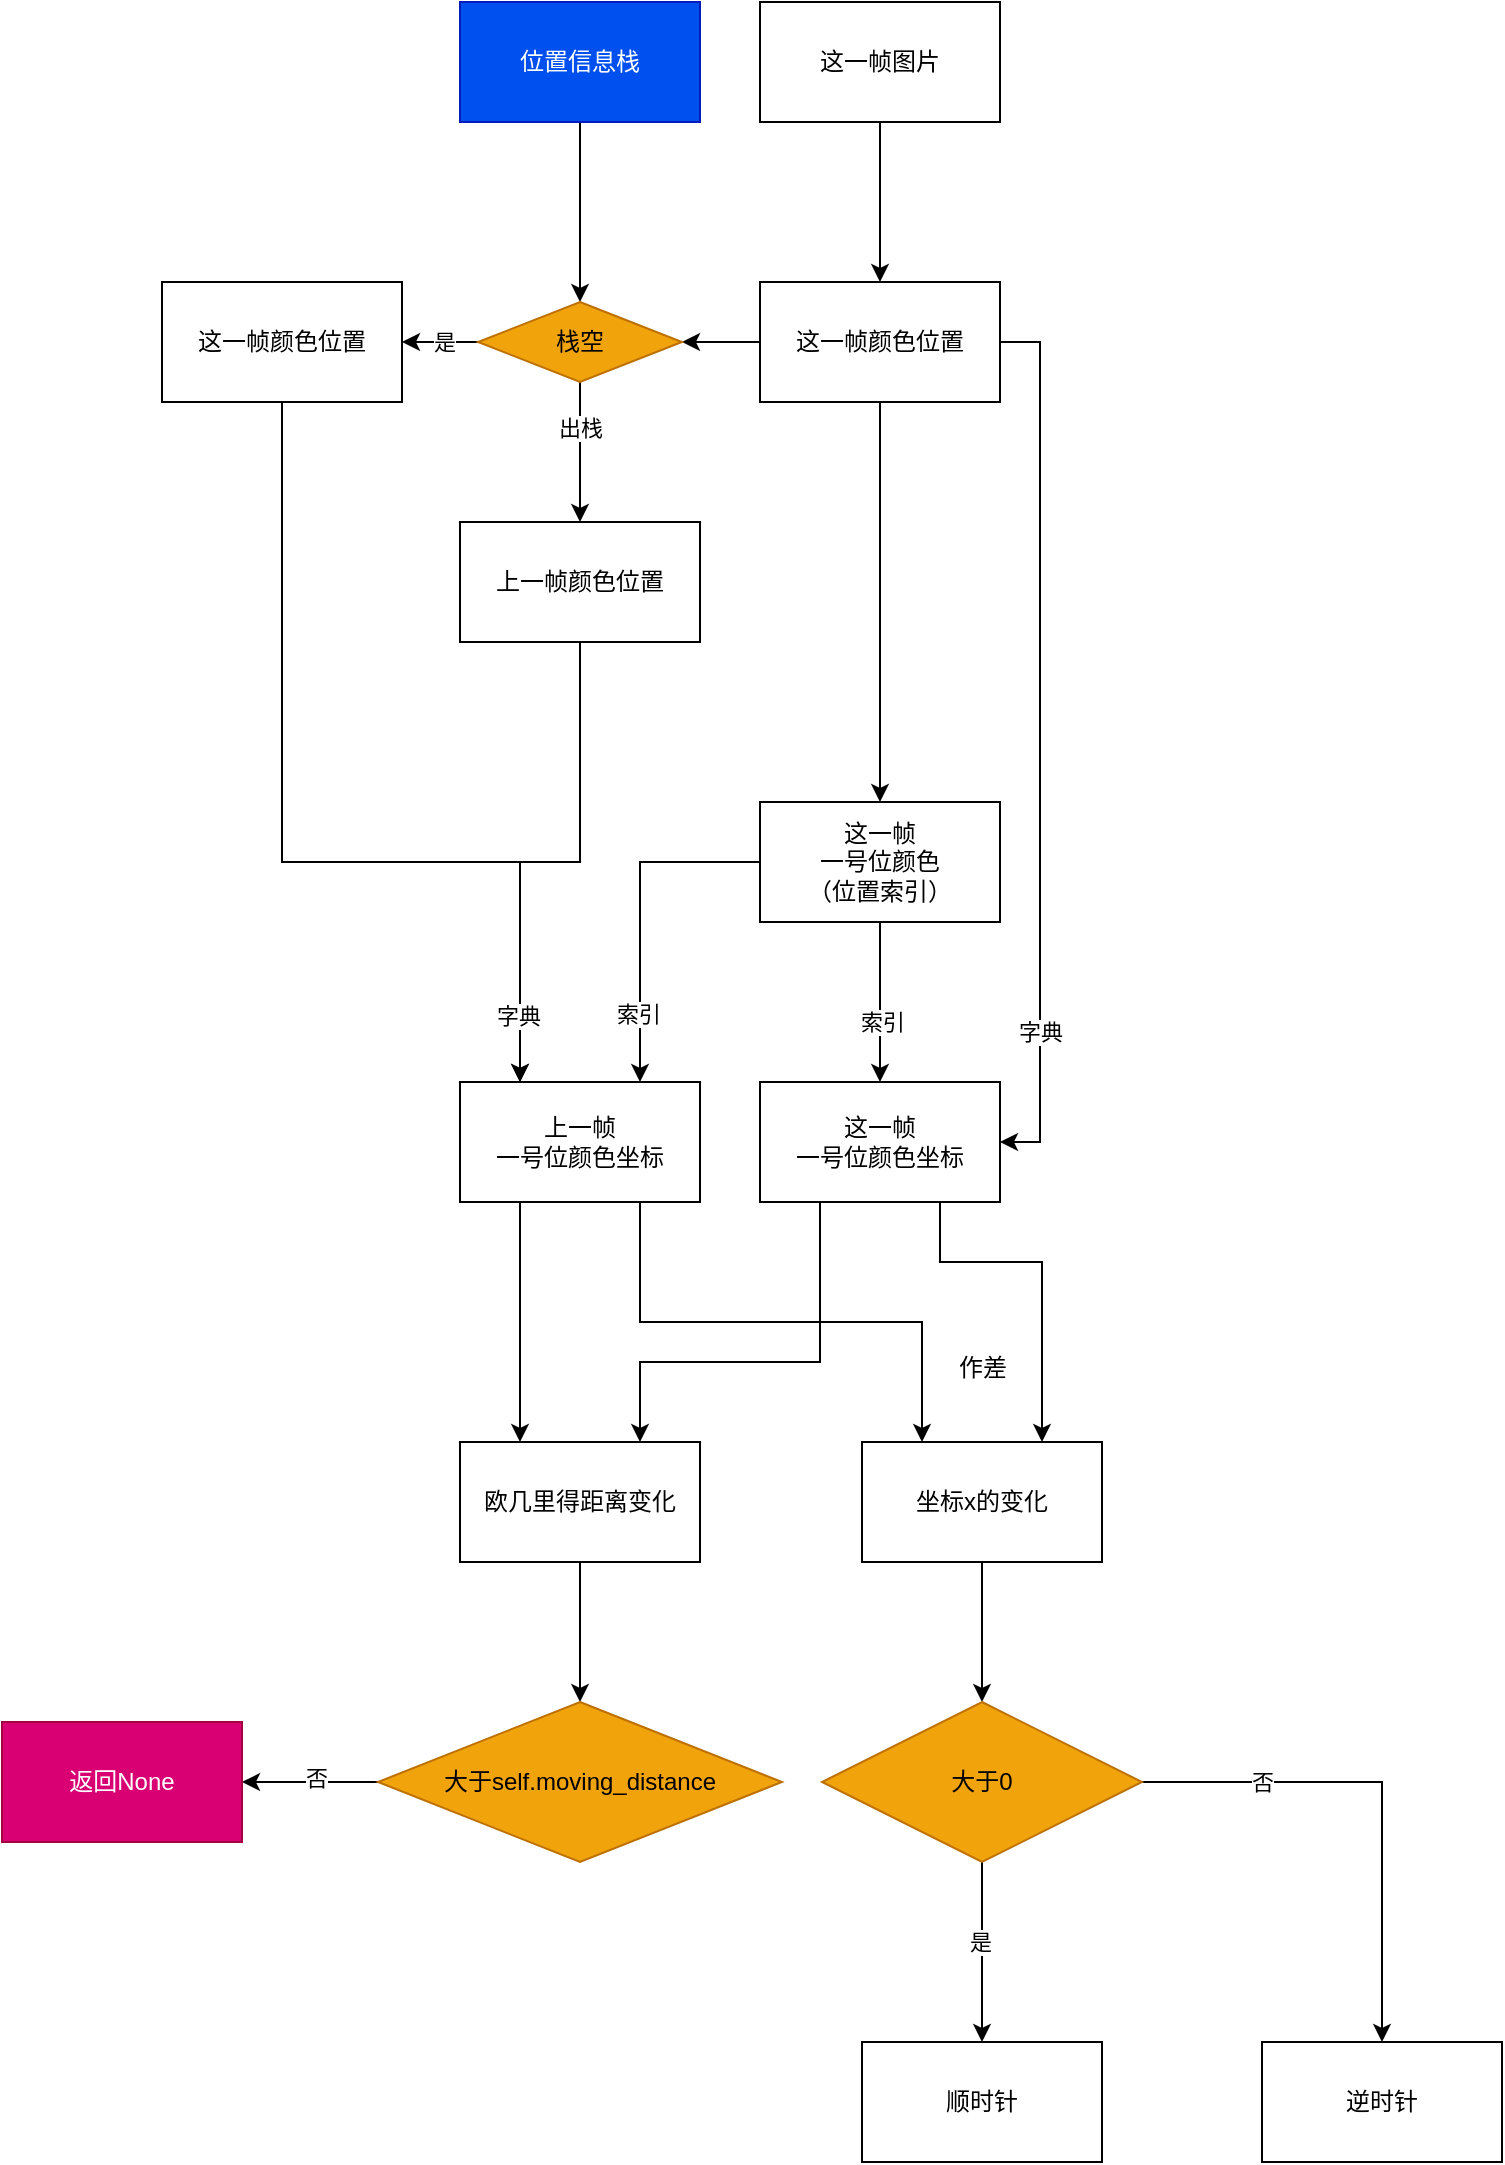<mxfile pages="2">
    <diagram id="C5RBs43oDa-KdzZeNtuy" name="国赛物料运动检测">
        <mxGraphModel dx="522" dy="563" grid="1" gridSize="10" guides="1" tooltips="1" connect="1" arrows="1" fold="1" page="1" pageScale="1" pageWidth="827" pageHeight="1169" math="0" shadow="0">
            <root>
                <mxCell id="WIyWlLk6GJQsqaUBKTNV-0"/>
                <mxCell id="WIyWlLk6GJQsqaUBKTNV-1" parent="WIyWlLk6GJQsqaUBKTNV-0"/>
                <mxCell id="C_wW2XKUsVwjyCABPGUA-29" style="edgeStyle=orthogonalEdgeStyle;rounded=0;orthogonalLoop=1;jettySize=auto;html=1;exitX=0.5;exitY=1;exitDx=0;exitDy=0;entryX=0.25;entryY=0;entryDx=0;entryDy=0;" parent="WIyWlLk6GJQsqaUBKTNV-1" source="C_wW2XKUsVwjyCABPGUA-0" target="C_wW2XKUsVwjyCABPGUA-13" edge="1">
                    <mxGeometry relative="1" as="geometry">
                        <Array as="points">
                            <mxPoint x="190" y="490"/>
                            <mxPoint x="309" y="490"/>
                        </Array>
                    </mxGeometry>
                </mxCell>
                <mxCell id="C_wW2XKUsVwjyCABPGUA-0" value="这一帧颜色位置" style="rounded=0;whiteSpace=wrap;html=1;" parent="WIyWlLk6GJQsqaUBKTNV-1" vertex="1">
                    <mxGeometry x="130" y="200" width="120" height="60" as="geometry"/>
                </mxCell>
                <mxCell id="C_wW2XKUsVwjyCABPGUA-3" value="" style="edgeStyle=orthogonalEdgeStyle;rounded=0;orthogonalLoop=1;jettySize=auto;html=1;" parent="WIyWlLk6GJQsqaUBKTNV-1" source="C_wW2XKUsVwjyCABPGUA-1" target="C_wW2XKUsVwjyCABPGUA-2" edge="1">
                    <mxGeometry relative="1" as="geometry"/>
                </mxCell>
                <mxCell id="C_wW2XKUsVwjyCABPGUA-1" value="这一帧图片" style="rounded=0;whiteSpace=wrap;html=1;" parent="WIyWlLk6GJQsqaUBKTNV-1" vertex="1">
                    <mxGeometry x="429" y="60" width="120" height="60" as="geometry"/>
                </mxCell>
                <mxCell id="C_wW2XKUsVwjyCABPGUA-7" value="" style="edgeStyle=orthogonalEdgeStyle;rounded=0;orthogonalLoop=1;jettySize=auto;html=1;" parent="WIyWlLk6GJQsqaUBKTNV-1" source="C_wW2XKUsVwjyCABPGUA-2" target="C_wW2XKUsVwjyCABPGUA-6" edge="1">
                    <mxGeometry relative="1" as="geometry"/>
                </mxCell>
                <mxCell id="C_wW2XKUsVwjyCABPGUA-12" style="edgeStyle=orthogonalEdgeStyle;rounded=0;orthogonalLoop=1;jettySize=auto;html=1;exitX=1;exitY=0.5;exitDx=0;exitDy=0;entryX=1;entryY=0.5;entryDx=0;entryDy=0;" parent="WIyWlLk6GJQsqaUBKTNV-1" source="C_wW2XKUsVwjyCABPGUA-2" target="C_wW2XKUsVwjyCABPGUA-10" edge="1">
                    <mxGeometry relative="1" as="geometry"/>
                </mxCell>
                <mxCell id="C_wW2XKUsVwjyCABPGUA-33" value="字典" style="edgeLabel;html=1;align=center;verticalAlign=middle;resizable=0;points=[];" parent="C_wW2XKUsVwjyCABPGUA-12" vertex="1" connectable="0">
                    <mxGeometry x="0.657" relative="1" as="geometry">
                        <mxPoint as="offset"/>
                    </mxGeometry>
                </mxCell>
                <mxCell id="C_wW2XKUsVwjyCABPGUA-20" value="" style="edgeStyle=orthogonalEdgeStyle;rounded=0;orthogonalLoop=1;jettySize=auto;html=1;" parent="WIyWlLk6GJQsqaUBKTNV-1" source="C_wW2XKUsVwjyCABPGUA-2" target="C_wW2XKUsVwjyCABPGUA-19" edge="1">
                    <mxGeometry relative="1" as="geometry"/>
                </mxCell>
                <mxCell id="C_wW2XKUsVwjyCABPGUA-2" value="这一帧颜色位置" style="rounded=0;whiteSpace=wrap;html=1;" parent="WIyWlLk6GJQsqaUBKTNV-1" vertex="1">
                    <mxGeometry x="429" y="200" width="120" height="60" as="geometry"/>
                </mxCell>
                <mxCell id="C_wW2XKUsVwjyCABPGUA-11" value="" style="edgeStyle=orthogonalEdgeStyle;rounded=0;orthogonalLoop=1;jettySize=auto;html=1;" parent="WIyWlLk6GJQsqaUBKTNV-1" source="C_wW2XKUsVwjyCABPGUA-6" target="C_wW2XKUsVwjyCABPGUA-10" edge="1">
                    <mxGeometry relative="1" as="geometry"/>
                </mxCell>
                <mxCell id="C_wW2XKUsVwjyCABPGUA-32" value="索引" style="edgeLabel;html=1;align=center;verticalAlign=middle;resizable=0;points=[];" parent="C_wW2XKUsVwjyCABPGUA-11" vertex="1" connectable="0">
                    <mxGeometry x="0.24" y="1" relative="1" as="geometry">
                        <mxPoint as="offset"/>
                    </mxGeometry>
                </mxCell>
                <mxCell id="C_wW2XKUsVwjyCABPGUA-15" style="edgeStyle=orthogonalEdgeStyle;rounded=0;orthogonalLoop=1;jettySize=auto;html=1;exitX=0;exitY=0.5;exitDx=0;exitDy=0;entryX=0.75;entryY=0;entryDx=0;entryDy=0;" parent="WIyWlLk6GJQsqaUBKTNV-1" source="C_wW2XKUsVwjyCABPGUA-6" target="C_wW2XKUsVwjyCABPGUA-13" edge="1">
                    <mxGeometry relative="1" as="geometry"/>
                </mxCell>
                <mxCell id="C_wW2XKUsVwjyCABPGUA-31" value="索引" style="edgeLabel;html=1;align=center;verticalAlign=middle;resizable=0;points=[];" parent="C_wW2XKUsVwjyCABPGUA-15" vertex="1" connectable="0">
                    <mxGeometry x="0.595" y="-1" relative="1" as="geometry">
                        <mxPoint as="offset"/>
                    </mxGeometry>
                </mxCell>
                <mxCell id="C_wW2XKUsVwjyCABPGUA-6" value="这&lt;span style=&quot;background-color: initial;&quot;&gt;一帧&lt;/span&gt;&lt;div&gt;&lt;span style=&quot;background-color: initial;&quot;&gt;一号位颜色&lt;/span&gt;&lt;/div&gt;&lt;div&gt;&lt;span style=&quot;background-color: initial;&quot;&gt;（位置索引）&lt;/span&gt;&lt;/div&gt;" style="rounded=0;whiteSpace=wrap;html=1;" parent="WIyWlLk6GJQsqaUBKTNV-1" vertex="1">
                    <mxGeometry x="429" y="460" width="120" height="60" as="geometry"/>
                </mxCell>
                <mxCell id="C_wW2XKUsVwjyCABPGUA-35" value="" style="edgeStyle=orthogonalEdgeStyle;rounded=0;orthogonalLoop=1;jettySize=auto;html=1;entryX=0.75;entryY=0;entryDx=0;entryDy=0;exitX=0.75;exitY=1;exitDx=0;exitDy=0;" parent="WIyWlLk6GJQsqaUBKTNV-1" source="C_wW2XKUsVwjyCABPGUA-10" target="C_wW2XKUsVwjyCABPGUA-34" edge="1">
                    <mxGeometry relative="1" as="geometry">
                        <Array as="points">
                            <mxPoint x="519" y="690"/>
                            <mxPoint x="570" y="690"/>
                        </Array>
                    </mxGeometry>
                </mxCell>
                <mxCell id="M0tV1SgLJbhUWAzI2QfQ-1" style="edgeStyle=orthogonalEdgeStyle;rounded=0;orthogonalLoop=1;jettySize=auto;html=1;exitX=0.25;exitY=1;exitDx=0;exitDy=0;entryX=0.75;entryY=0;entryDx=0;entryDy=0;" parent="WIyWlLk6GJQsqaUBKTNV-1" source="C_wW2XKUsVwjyCABPGUA-10" target="M0tV1SgLJbhUWAzI2QfQ-0" edge="1">
                    <mxGeometry relative="1" as="geometry">
                        <Array as="points">
                            <mxPoint x="459" y="740"/>
                            <mxPoint x="369" y="740"/>
                        </Array>
                    </mxGeometry>
                </mxCell>
                <mxCell id="C_wW2XKUsVwjyCABPGUA-10" value="这&lt;span style=&quot;background-color: initial;&quot;&gt;一帧&lt;/span&gt;&lt;div&gt;&lt;span style=&quot;background-color: initial;&quot;&gt;一号位颜色坐标&lt;/span&gt;&lt;/div&gt;" style="rounded=0;whiteSpace=wrap;html=1;" parent="WIyWlLk6GJQsqaUBKTNV-1" vertex="1">
                    <mxGeometry x="429" y="600" width="120" height="60" as="geometry"/>
                </mxCell>
                <mxCell id="M0tV1SgLJbhUWAzI2QfQ-2" style="edgeStyle=orthogonalEdgeStyle;rounded=0;orthogonalLoop=1;jettySize=auto;html=1;exitX=0.25;exitY=1;exitDx=0;exitDy=0;entryX=0.25;entryY=0;entryDx=0;entryDy=0;" parent="WIyWlLk6GJQsqaUBKTNV-1" source="C_wW2XKUsVwjyCABPGUA-13" target="M0tV1SgLJbhUWAzI2QfQ-0" edge="1">
                    <mxGeometry relative="1" as="geometry"/>
                </mxCell>
                <mxCell id="C_wW2XKUsVwjyCABPGUA-13" value="上一帧&lt;div&gt;一号位颜色坐标&lt;br&gt;&lt;/div&gt;" style="rounded=0;whiteSpace=wrap;html=1;" parent="WIyWlLk6GJQsqaUBKTNV-1" vertex="1">
                    <mxGeometry x="279" y="600" width="120" height="60" as="geometry"/>
                </mxCell>
                <mxCell id="C_wW2XKUsVwjyCABPGUA-24" style="edgeStyle=orthogonalEdgeStyle;rounded=0;orthogonalLoop=1;jettySize=auto;html=1;exitX=0.5;exitY=1;exitDx=0;exitDy=0;entryX=0.5;entryY=0;entryDx=0;entryDy=0;" parent="WIyWlLk6GJQsqaUBKTNV-1" source="C_wW2XKUsVwjyCABPGUA-16" target="C_wW2XKUsVwjyCABPGUA-19" edge="1">
                    <mxGeometry relative="1" as="geometry"/>
                </mxCell>
                <mxCell id="C_wW2XKUsVwjyCABPGUA-16" value="位置信息栈" style="rounded=0;whiteSpace=wrap;html=1;fillColor=#0050ef;fontColor=#ffffff;strokeColor=#001DBC;" parent="WIyWlLk6GJQsqaUBKTNV-1" vertex="1">
                    <mxGeometry x="279" y="60" width="120" height="60" as="geometry"/>
                </mxCell>
                <mxCell id="C_wW2XKUsVwjyCABPGUA-22" style="edgeStyle=orthogonalEdgeStyle;rounded=0;orthogonalLoop=1;jettySize=auto;html=1;exitX=0;exitY=0.5;exitDx=0;exitDy=0;entryX=1;entryY=0.5;entryDx=0;entryDy=0;" parent="WIyWlLk6GJQsqaUBKTNV-1" source="C_wW2XKUsVwjyCABPGUA-19" target="C_wW2XKUsVwjyCABPGUA-0" edge="1">
                    <mxGeometry relative="1" as="geometry"/>
                </mxCell>
                <mxCell id="C_wW2XKUsVwjyCABPGUA-23" value="是" style="edgeLabel;html=1;align=center;verticalAlign=middle;resizable=0;points=[];" parent="C_wW2XKUsVwjyCABPGUA-22" vertex="1" connectable="0">
                    <mxGeometry x="-0.11" relative="1" as="geometry">
                        <mxPoint as="offset"/>
                    </mxGeometry>
                </mxCell>
                <mxCell id="C_wW2XKUsVwjyCABPGUA-26" value="" style="edgeStyle=orthogonalEdgeStyle;rounded=0;orthogonalLoop=1;jettySize=auto;html=1;" parent="WIyWlLk6GJQsqaUBKTNV-1" source="C_wW2XKUsVwjyCABPGUA-19" target="C_wW2XKUsVwjyCABPGUA-25" edge="1">
                    <mxGeometry relative="1" as="geometry"/>
                </mxCell>
                <mxCell id="C_wW2XKUsVwjyCABPGUA-27" value="出栈" style="edgeLabel;html=1;align=center;verticalAlign=middle;resizable=0;points=[];" parent="C_wW2XKUsVwjyCABPGUA-26" vertex="1" connectable="0">
                    <mxGeometry x="-0.72" relative="1" as="geometry">
                        <mxPoint y="13" as="offset"/>
                    </mxGeometry>
                </mxCell>
                <mxCell id="C_wW2XKUsVwjyCABPGUA-19" value="栈空" style="rhombus;whiteSpace=wrap;html=1;rounded=0;fillColor=#f0a30a;fontColor=#000000;strokeColor=#BD7000;" parent="WIyWlLk6GJQsqaUBKTNV-1" vertex="1">
                    <mxGeometry x="288" y="210" width="102" height="40" as="geometry"/>
                </mxCell>
                <mxCell id="C_wW2XKUsVwjyCABPGUA-28" style="edgeStyle=orthogonalEdgeStyle;rounded=0;orthogonalLoop=1;jettySize=auto;html=1;exitX=0.5;exitY=1;exitDx=0;exitDy=0;entryX=0.25;entryY=0;entryDx=0;entryDy=0;" parent="WIyWlLk6GJQsqaUBKTNV-1" source="C_wW2XKUsVwjyCABPGUA-25" target="C_wW2XKUsVwjyCABPGUA-13" edge="1">
                    <mxGeometry relative="1" as="geometry"/>
                </mxCell>
                <mxCell id="C_wW2XKUsVwjyCABPGUA-30" value="字典" style="edgeLabel;html=1;align=center;verticalAlign=middle;resizable=0;points=[];" parent="C_wW2XKUsVwjyCABPGUA-28" vertex="1" connectable="0">
                    <mxGeometry x="0.733" y="-1" relative="1" as="geometry">
                        <mxPoint as="offset"/>
                    </mxGeometry>
                </mxCell>
                <mxCell id="C_wW2XKUsVwjyCABPGUA-25" value="上一帧颜色位置" style="whiteSpace=wrap;html=1;rounded=0;" parent="WIyWlLk6GJQsqaUBKTNV-1" vertex="1">
                    <mxGeometry x="279" y="320" width="120" height="60" as="geometry"/>
                </mxCell>
                <mxCell id="C_wW2XKUsVwjyCABPGUA-39" value="" style="edgeStyle=orthogonalEdgeStyle;rounded=0;orthogonalLoop=1;jettySize=auto;html=1;" parent="WIyWlLk6GJQsqaUBKTNV-1" source="C_wW2XKUsVwjyCABPGUA-34" target="C_wW2XKUsVwjyCABPGUA-38" edge="1">
                    <mxGeometry relative="1" as="geometry"/>
                </mxCell>
                <mxCell id="C_wW2XKUsVwjyCABPGUA-34" value="坐标x的变化" style="rounded=0;whiteSpace=wrap;html=1;" parent="WIyWlLk6GJQsqaUBKTNV-1" vertex="1">
                    <mxGeometry x="480" y="780" width="120" height="60" as="geometry"/>
                </mxCell>
                <mxCell id="C_wW2XKUsVwjyCABPGUA-36" style="edgeStyle=orthogonalEdgeStyle;rounded=0;orthogonalLoop=1;jettySize=auto;html=1;exitX=0.75;exitY=1;exitDx=0;exitDy=0;entryX=0.25;entryY=0;entryDx=0;entryDy=0;" parent="WIyWlLk6GJQsqaUBKTNV-1" source="C_wW2XKUsVwjyCABPGUA-13" target="C_wW2XKUsVwjyCABPGUA-34" edge="1">
                    <mxGeometry relative="1" as="geometry"/>
                </mxCell>
                <mxCell id="C_wW2XKUsVwjyCABPGUA-37" value="作差" style="text;html=1;align=center;verticalAlign=middle;resizable=0;points=[];autosize=1;strokeColor=none;fillColor=none;" parent="WIyWlLk6GJQsqaUBKTNV-1" vertex="1">
                    <mxGeometry x="515" y="728" width="50" height="30" as="geometry"/>
                </mxCell>
                <mxCell id="C_wW2XKUsVwjyCABPGUA-41" value="" style="edgeStyle=orthogonalEdgeStyle;rounded=0;orthogonalLoop=1;jettySize=auto;html=1;" parent="WIyWlLk6GJQsqaUBKTNV-1" source="C_wW2XKUsVwjyCABPGUA-38" target="C_wW2XKUsVwjyCABPGUA-40" edge="1">
                    <mxGeometry relative="1" as="geometry"/>
                </mxCell>
                <mxCell id="C_wW2XKUsVwjyCABPGUA-44" value="是" style="edgeLabel;html=1;align=center;verticalAlign=middle;resizable=0;points=[];" parent="C_wW2XKUsVwjyCABPGUA-41" vertex="1" connectable="0">
                    <mxGeometry x="-0.12" y="-1" relative="1" as="geometry">
                        <mxPoint as="offset"/>
                    </mxGeometry>
                </mxCell>
                <mxCell id="C_wW2XKUsVwjyCABPGUA-43" value="" style="edgeStyle=orthogonalEdgeStyle;rounded=0;orthogonalLoop=1;jettySize=auto;html=1;" parent="WIyWlLk6GJQsqaUBKTNV-1" source="C_wW2XKUsVwjyCABPGUA-38" target="C_wW2XKUsVwjyCABPGUA-42" edge="1">
                    <mxGeometry relative="1" as="geometry"/>
                </mxCell>
                <mxCell id="C_wW2XKUsVwjyCABPGUA-45" value="否" style="edgeLabel;html=1;align=center;verticalAlign=middle;resizable=0;points=[];" parent="C_wW2XKUsVwjyCABPGUA-43" vertex="1" connectable="0">
                    <mxGeometry x="-0.112" relative="1" as="geometry">
                        <mxPoint x="-51" as="offset"/>
                    </mxGeometry>
                </mxCell>
                <mxCell id="C_wW2XKUsVwjyCABPGUA-38" value="大于0" style="rhombus;whiteSpace=wrap;html=1;rounded=0;fillColor=#f0a30a;fontColor=#000000;strokeColor=#BD7000;" parent="WIyWlLk6GJQsqaUBKTNV-1" vertex="1">
                    <mxGeometry x="460" y="910" width="160" height="80" as="geometry"/>
                </mxCell>
                <mxCell id="C_wW2XKUsVwjyCABPGUA-40" value="顺时针" style="whiteSpace=wrap;html=1;rounded=0;" parent="WIyWlLk6GJQsqaUBKTNV-1" vertex="1">
                    <mxGeometry x="480" y="1080" width="120" height="60" as="geometry"/>
                </mxCell>
                <mxCell id="C_wW2XKUsVwjyCABPGUA-42" value="逆时针" style="whiteSpace=wrap;html=1;rounded=0;" parent="WIyWlLk6GJQsqaUBKTNV-1" vertex="1">
                    <mxGeometry x="680" y="1080" width="120" height="60" as="geometry"/>
                </mxCell>
                <mxCell id="M0tV1SgLJbhUWAzI2QfQ-4" value="" style="edgeStyle=orthogonalEdgeStyle;rounded=0;orthogonalLoop=1;jettySize=auto;html=1;" parent="WIyWlLk6GJQsqaUBKTNV-1" source="M0tV1SgLJbhUWAzI2QfQ-0" target="M0tV1SgLJbhUWAzI2QfQ-3" edge="1">
                    <mxGeometry relative="1" as="geometry"/>
                </mxCell>
                <mxCell id="M0tV1SgLJbhUWAzI2QfQ-0" value="欧几里得距离变化" style="whiteSpace=wrap;html=1;" parent="WIyWlLk6GJQsqaUBKTNV-1" vertex="1">
                    <mxGeometry x="279" y="780" width="120" height="60" as="geometry"/>
                </mxCell>
                <mxCell id="M0tV1SgLJbhUWAzI2QfQ-6" value="" style="edgeStyle=orthogonalEdgeStyle;rounded=0;orthogonalLoop=1;jettySize=auto;html=1;" parent="WIyWlLk6GJQsqaUBKTNV-1" source="M0tV1SgLJbhUWAzI2QfQ-3" target="M0tV1SgLJbhUWAzI2QfQ-5" edge="1">
                    <mxGeometry relative="1" as="geometry"/>
                </mxCell>
                <mxCell id="M0tV1SgLJbhUWAzI2QfQ-7" value="否" style="edgeLabel;html=1;align=center;verticalAlign=middle;resizable=0;points=[];" parent="M0tV1SgLJbhUWAzI2QfQ-6" vertex="1" connectable="0">
                    <mxGeometry x="-0.081" y="-2" relative="1" as="geometry">
                        <mxPoint as="offset"/>
                    </mxGeometry>
                </mxCell>
                <mxCell id="M0tV1SgLJbhUWAzI2QfQ-3" value="大于self.moving_distance" style="rhombus;whiteSpace=wrap;html=1;fillColor=#f0a30a;fontColor=#000000;strokeColor=#BD7000;" parent="WIyWlLk6GJQsqaUBKTNV-1" vertex="1">
                    <mxGeometry x="238" y="910" width="202" height="80" as="geometry"/>
                </mxCell>
                <mxCell id="M0tV1SgLJbhUWAzI2QfQ-5" value="返回None" style="whiteSpace=wrap;html=1;fillColor=#d80073;fontColor=#ffffff;strokeColor=#A50040;" parent="WIyWlLk6GJQsqaUBKTNV-1" vertex="1">
                    <mxGeometry x="50" y="920" width="120" height="60" as="geometry"/>
                </mxCell>
            </root>
        </mxGraphModel>
    </diagram>
    <diagram id="ZSdUaJ-zVWhD-mYNIko0" name="校赛运动检测">
        <mxGraphModel dx="522" dy="563" grid="1" gridSize="10" guides="1" tooltips="1" connect="1" arrows="1" fold="1" page="1" pageScale="1" pageWidth="827" pageHeight="1169" math="0" shadow="0">
            <root>
                <mxCell id="0"/>
                <mxCell id="1" parent="0"/>
                <mxCell id="pOq9qHub43sRJk6YL0ux-1" style="edgeStyle=orthogonalEdgeStyle;rounded=0;orthogonalLoop=1;jettySize=auto;html=1;exitX=0.5;exitY=1;exitDx=0;exitDy=0;entryX=0.25;entryY=0;entryDx=0;entryDy=0;" parent="1" source="pOq9qHub43sRJk6YL0ux-2" target="RTBKd6foYiePGykmjqjH-2" edge="1">
                    <mxGeometry relative="1" as="geometry">
                        <Array as="points">
                            <mxPoint x="190" y="410"/>
                            <mxPoint x="340" y="410"/>
                        </Array>
                        <mxPoint x="309" y="530" as="targetPoint"/>
                    </mxGeometry>
                </mxCell>
                <mxCell id="ZSrnC84fOeTwHADhqWoh-13" style="edgeStyle=orthogonalEdgeStyle;html=1;exitX=0.75;exitY=1;exitDx=0;exitDy=0;entryX=0.25;entryY=0;entryDx=0;entryDy=0;" parent="1" source="pOq9qHub43sRJk6YL0ux-2" target="ZSrnC84fOeTwHADhqWoh-6" edge="1">
                    <mxGeometry relative="1" as="geometry">
                        <Array as="points">
                            <mxPoint x="220" y="390"/>
                            <mxPoint x="530" y="390"/>
                        </Array>
                    </mxGeometry>
                </mxCell>
                <mxCell id="pOq9qHub43sRJk6YL0ux-2" value="这一帧颜色位置" style="rounded=0;whiteSpace=wrap;html=1;" parent="1" vertex="1">
                    <mxGeometry x="130" y="200" width="120" height="60" as="geometry"/>
                </mxCell>
                <mxCell id="pOq9qHub43sRJk6YL0ux-3" value="" style="edgeStyle=orthogonalEdgeStyle;rounded=0;orthogonalLoop=1;jettySize=auto;html=1;" parent="1" source="pOq9qHub43sRJk6YL0ux-4" target="pOq9qHub43sRJk6YL0ux-9" edge="1">
                    <mxGeometry relative="1" as="geometry"/>
                </mxCell>
                <mxCell id="pOq9qHub43sRJk6YL0ux-4" value="这一帧图片" style="rounded=0;whiteSpace=wrap;html=1;" parent="1" vertex="1">
                    <mxGeometry x="429" y="60" width="120" height="60" as="geometry"/>
                </mxCell>
                <mxCell id="pOq9qHub43sRJk6YL0ux-8" value="" style="edgeStyle=orthogonalEdgeStyle;rounded=0;orthogonalLoop=1;jettySize=auto;html=1;" parent="1" source="pOq9qHub43sRJk6YL0ux-9" target="pOq9qHub43sRJk6YL0ux-23" edge="1">
                    <mxGeometry relative="1" as="geometry"/>
                </mxCell>
                <mxCell id="ZSrnC84fOeTwHADhqWoh-11" style="edgeStyle=orthogonalEdgeStyle;html=1;exitX=0.75;exitY=1;exitDx=0;exitDy=0;entryX=0.75;entryY=0;entryDx=0;entryDy=0;" parent="1" source="pOq9qHub43sRJk6YL0ux-9" target="ZSrnC84fOeTwHADhqWoh-6" edge="1">
                    <mxGeometry relative="1" as="geometry"/>
                </mxCell>
                <mxCell id="ZSrnC84fOeTwHADhqWoh-12" style="edgeStyle=orthogonalEdgeStyle;html=1;exitX=0.25;exitY=1;exitDx=0;exitDy=0;entryX=0.75;entryY=0;entryDx=0;entryDy=0;" parent="1" source="pOq9qHub43sRJk6YL0ux-9" target="RTBKd6foYiePGykmjqjH-2" edge="1">
                    <mxGeometry relative="1" as="geometry">
                        <Array as="points">
                            <mxPoint x="459" y="400"/>
                            <mxPoint x="399" y="400"/>
                        </Array>
                    </mxGeometry>
                </mxCell>
                <mxCell id="pOq9qHub43sRJk6YL0ux-9" value="这一帧颜色位置" style="rounded=0;whiteSpace=wrap;html=1;" parent="1" vertex="1">
                    <mxGeometry x="429" y="200" width="120" height="60" as="geometry"/>
                </mxCell>
                <mxCell id="pOq9qHub43sRJk6YL0ux-17" style="edgeStyle=orthogonalEdgeStyle;rounded=0;orthogonalLoop=1;jettySize=auto;html=1;exitX=0.5;exitY=1;exitDx=0;exitDy=0;entryX=0.5;entryY=0;entryDx=0;entryDy=0;" parent="1" source="pOq9qHub43sRJk6YL0ux-18" target="pOq9qHub43sRJk6YL0ux-23" edge="1">
                    <mxGeometry relative="1" as="geometry"/>
                </mxCell>
                <mxCell id="pOq9qHub43sRJk6YL0ux-18" value="位置信息栈" style="rounded=0;whiteSpace=wrap;html=1;" parent="1" vertex="1">
                    <mxGeometry x="279" y="60" width="120" height="60" as="geometry"/>
                </mxCell>
                <mxCell id="pOq9qHub43sRJk6YL0ux-19" style="edgeStyle=orthogonalEdgeStyle;rounded=0;orthogonalLoop=1;jettySize=auto;html=1;exitX=0;exitY=0.5;exitDx=0;exitDy=0;entryX=1;entryY=0.5;entryDx=0;entryDy=0;" parent="1" source="pOq9qHub43sRJk6YL0ux-23" target="pOq9qHub43sRJk6YL0ux-2" edge="1">
                    <mxGeometry relative="1" as="geometry"/>
                </mxCell>
                <mxCell id="pOq9qHub43sRJk6YL0ux-20" value="是" style="edgeLabel;html=1;align=center;verticalAlign=middle;resizable=0;points=[];" parent="pOq9qHub43sRJk6YL0ux-19" vertex="1" connectable="0">
                    <mxGeometry x="-0.11" relative="1" as="geometry">
                        <mxPoint as="offset"/>
                    </mxGeometry>
                </mxCell>
                <mxCell id="pOq9qHub43sRJk6YL0ux-21" value="" style="edgeStyle=orthogonalEdgeStyle;rounded=0;orthogonalLoop=1;jettySize=auto;html=1;" parent="1" source="pOq9qHub43sRJk6YL0ux-23" target="pOq9qHub43sRJk6YL0ux-26" edge="1">
                    <mxGeometry relative="1" as="geometry"/>
                </mxCell>
                <mxCell id="pOq9qHub43sRJk6YL0ux-22" value="出栈" style="edgeLabel;html=1;align=center;verticalAlign=middle;resizable=0;points=[];" parent="pOq9qHub43sRJk6YL0ux-21" vertex="1" connectable="0">
                    <mxGeometry x="-0.72" relative="1" as="geometry">
                        <mxPoint y="13" as="offset"/>
                    </mxGeometry>
                </mxCell>
                <mxCell id="pOq9qHub43sRJk6YL0ux-23" value="栈空" style="rhombus;whiteSpace=wrap;html=1;rounded=0;" parent="1" vertex="1">
                    <mxGeometry x="299" y="190" width="80" height="80" as="geometry"/>
                </mxCell>
                <mxCell id="pOq9qHub43sRJk6YL0ux-24" style="edgeStyle=orthogonalEdgeStyle;rounded=0;orthogonalLoop=1;jettySize=auto;html=1;exitX=0.5;exitY=1;exitDx=0;exitDy=0;entryX=0.25;entryY=0;entryDx=0;entryDy=0;" parent="1" source="pOq9qHub43sRJk6YL0ux-26" target="RTBKd6foYiePGykmjqjH-2" edge="1">
                    <mxGeometry relative="1" as="geometry">
                        <mxPoint x="309" y="530" as="targetPoint"/>
                    </mxGeometry>
                </mxCell>
                <mxCell id="pOq9qHub43sRJk6YL0ux-26" value="上一帧颜色位置" style="whiteSpace=wrap;html=1;rounded=0;" parent="1" vertex="1">
                    <mxGeometry x="279" y="320" width="120" height="60" as="geometry"/>
                </mxCell>
                <mxCell id="ZSrnC84fOeTwHADhqWoh-5" style="edgeStyle=none;html=1;exitX=0.5;exitY=1;exitDx=0;exitDy=0;entryX=0.5;entryY=0;entryDx=0;entryDy=0;" parent="1" source="RTBKd6foYiePGykmjqjH-2" target="ZSrnC84fOeTwHADhqWoh-3" edge="1">
                    <mxGeometry relative="1" as="geometry"/>
                </mxCell>
                <mxCell id="RTBKd6foYiePGykmjqjH-2" value="avg_distance" style="rounded=0;whiteSpace=wrap;html=1;" parent="1" vertex="1">
                    <mxGeometry x="309" y="460" width="120" height="60" as="geometry"/>
                </mxCell>
                <mxCell id="ZSrnC84fOeTwHADhqWoh-1" value="" style="edgeStyle=orthogonalEdgeStyle;rounded=0;orthogonalLoop=1;jettySize=auto;html=1;" parent="1" source="ZSrnC84fOeTwHADhqWoh-3" target="ZSrnC84fOeTwHADhqWoh-4" edge="1">
                    <mxGeometry relative="1" as="geometry"/>
                </mxCell>
                <mxCell id="ZSrnC84fOeTwHADhqWoh-2" value="否" style="edgeLabel;html=1;align=center;verticalAlign=middle;resizable=0;points=[];" parent="ZSrnC84fOeTwHADhqWoh-1" vertex="1" connectable="0">
                    <mxGeometry x="-0.081" y="-2" relative="1" as="geometry">
                        <mxPoint as="offset"/>
                    </mxGeometry>
                </mxCell>
                <mxCell id="ZSrnC84fOeTwHADhqWoh-15" value="" style="edgeStyle=orthogonalEdgeStyle;html=1;" parent="1" source="ZSrnC84fOeTwHADhqWoh-3" target="ZSrnC84fOeTwHADhqWoh-16" edge="1">
                    <mxGeometry relative="1" as="geometry">
                        <mxPoint x="369" y="755" as="targetPoint"/>
                    </mxGeometry>
                </mxCell>
                <mxCell id="ZSrnC84fOeTwHADhqWoh-3" value="大于self.moving_distance" style="rhombus;whiteSpace=wrap;html=1;fillColor=#f0a30a;fontColor=#000000;strokeColor=#BD7000;" parent="1" vertex="1">
                    <mxGeometry x="268" y="585" width="202" height="80" as="geometry"/>
                </mxCell>
                <mxCell id="ZSrnC84fOeTwHADhqWoh-4" value="返回None" style="whiteSpace=wrap;html=1;fillColor=#d80073;fontColor=#ffffff;strokeColor=#A50040;" parent="1" vertex="1">
                    <mxGeometry x="80" y="595" width="120" height="60" as="geometry"/>
                </mxCell>
                <mxCell id="ZSrnC84fOeTwHADhqWoh-17" style="edgeStyle=orthogonalEdgeStyle;html=1;exitX=0.5;exitY=1;exitDx=0;exitDy=0;entryX=1;entryY=0.5;entryDx=0;entryDy=0;" parent="1" source="ZSrnC84fOeTwHADhqWoh-6" target="ZSrnC84fOeTwHADhqWoh-16" edge="1">
                    <mxGeometry relative="1" as="geometry"/>
                </mxCell>
                <mxCell id="ZSrnC84fOeTwHADhqWoh-6" value="一号位颜色" style="whiteSpace=wrap;html=1;" parent="1" vertex="1">
                    <mxGeometry x="500" y="460" width="120" height="60" as="geometry"/>
                </mxCell>
                <mxCell id="ZSrnC84fOeTwHADhqWoh-19" value="" style="edgeStyle=orthogonalEdgeStyle;html=1;" parent="1" source="ZSrnC84fOeTwHADhqWoh-16" target="ZSrnC84fOeTwHADhqWoh-18" edge="1">
                    <mxGeometry relative="1" as="geometry"/>
                </mxCell>
                <mxCell id="ZSrnC84fOeTwHADhqWoh-16" value="重构顺序列表" style="whiteSpace=wrap;html=1;" parent="1" vertex="1">
                    <mxGeometry x="309" y="750" width="120" height="60" as="geometry"/>
                </mxCell>
                <mxCell id="ZSrnC84fOeTwHADhqWoh-18" value="返回顺序&lt;br&gt;返回&quot;231&quot;代表1号位绿，2号位蓝，3号位红&lt;br&gt;该返回值不是夹取顺序" style="whiteSpace=wrap;html=1;fillColor=#D80073;" parent="1" vertex="1">
                    <mxGeometry x="238" y="890" width="262" height="60" as="geometry"/>
                </mxCell>
            </root>
        </mxGraphModel>
    </diagram>
</mxfile>